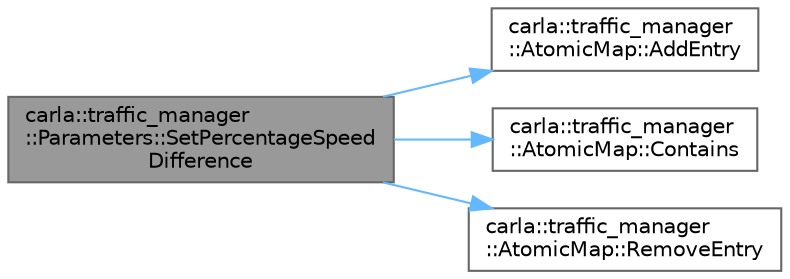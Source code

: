 digraph "carla::traffic_manager::Parameters::SetPercentageSpeedDifference"
{
 // INTERACTIVE_SVG=YES
 // LATEX_PDF_SIZE
  bgcolor="transparent";
  edge [fontname=Helvetica,fontsize=10,labelfontname=Helvetica,labelfontsize=10];
  node [fontname=Helvetica,fontsize=10,shape=box,height=0.2,width=0.4];
  rankdir="LR";
  Node1 [id="Node000001",label="carla::traffic_manager\l::Parameters::SetPercentageSpeed\lDifference",height=0.2,width=0.4,color="gray40", fillcolor="grey60", style="filled", fontcolor="black",tooltip="Set a vehicle's % decrease in velocity with respect to the speed limit."];
  Node1 -> Node2 [id="edge1_Node000001_Node000002",color="steelblue1",style="solid",tooltip=" "];
  Node2 [id="Node000002",label="carla::traffic_manager\l::AtomicMap::AddEntry",height=0.2,width=0.4,color="grey40", fillcolor="white", style="filled",URL="$d7/d02/classcarla_1_1traffic__manager_1_1AtomicMap.html#aca33e055f34df3291e1e438db4b6ee95",tooltip=" "];
  Node1 -> Node3 [id="edge2_Node000001_Node000003",color="steelblue1",style="solid",tooltip=" "];
  Node3 [id="Node000003",label="carla::traffic_manager\l::AtomicMap::Contains",height=0.2,width=0.4,color="grey40", fillcolor="white", style="filled",URL="$d7/d02/classcarla_1_1traffic__manager_1_1AtomicMap.html#a8225c0bae4d9cfecae85b18f1381d951",tooltip=" "];
  Node1 -> Node4 [id="edge3_Node000001_Node000004",color="steelblue1",style="solid",tooltip=" "];
  Node4 [id="Node000004",label="carla::traffic_manager\l::AtomicMap::RemoveEntry",height=0.2,width=0.4,color="grey40", fillcolor="white", style="filled",URL="$d7/d02/classcarla_1_1traffic__manager_1_1AtomicMap.html#a450dd65aa7fda58fb16d265d355bc8c9",tooltip=" "];
}
